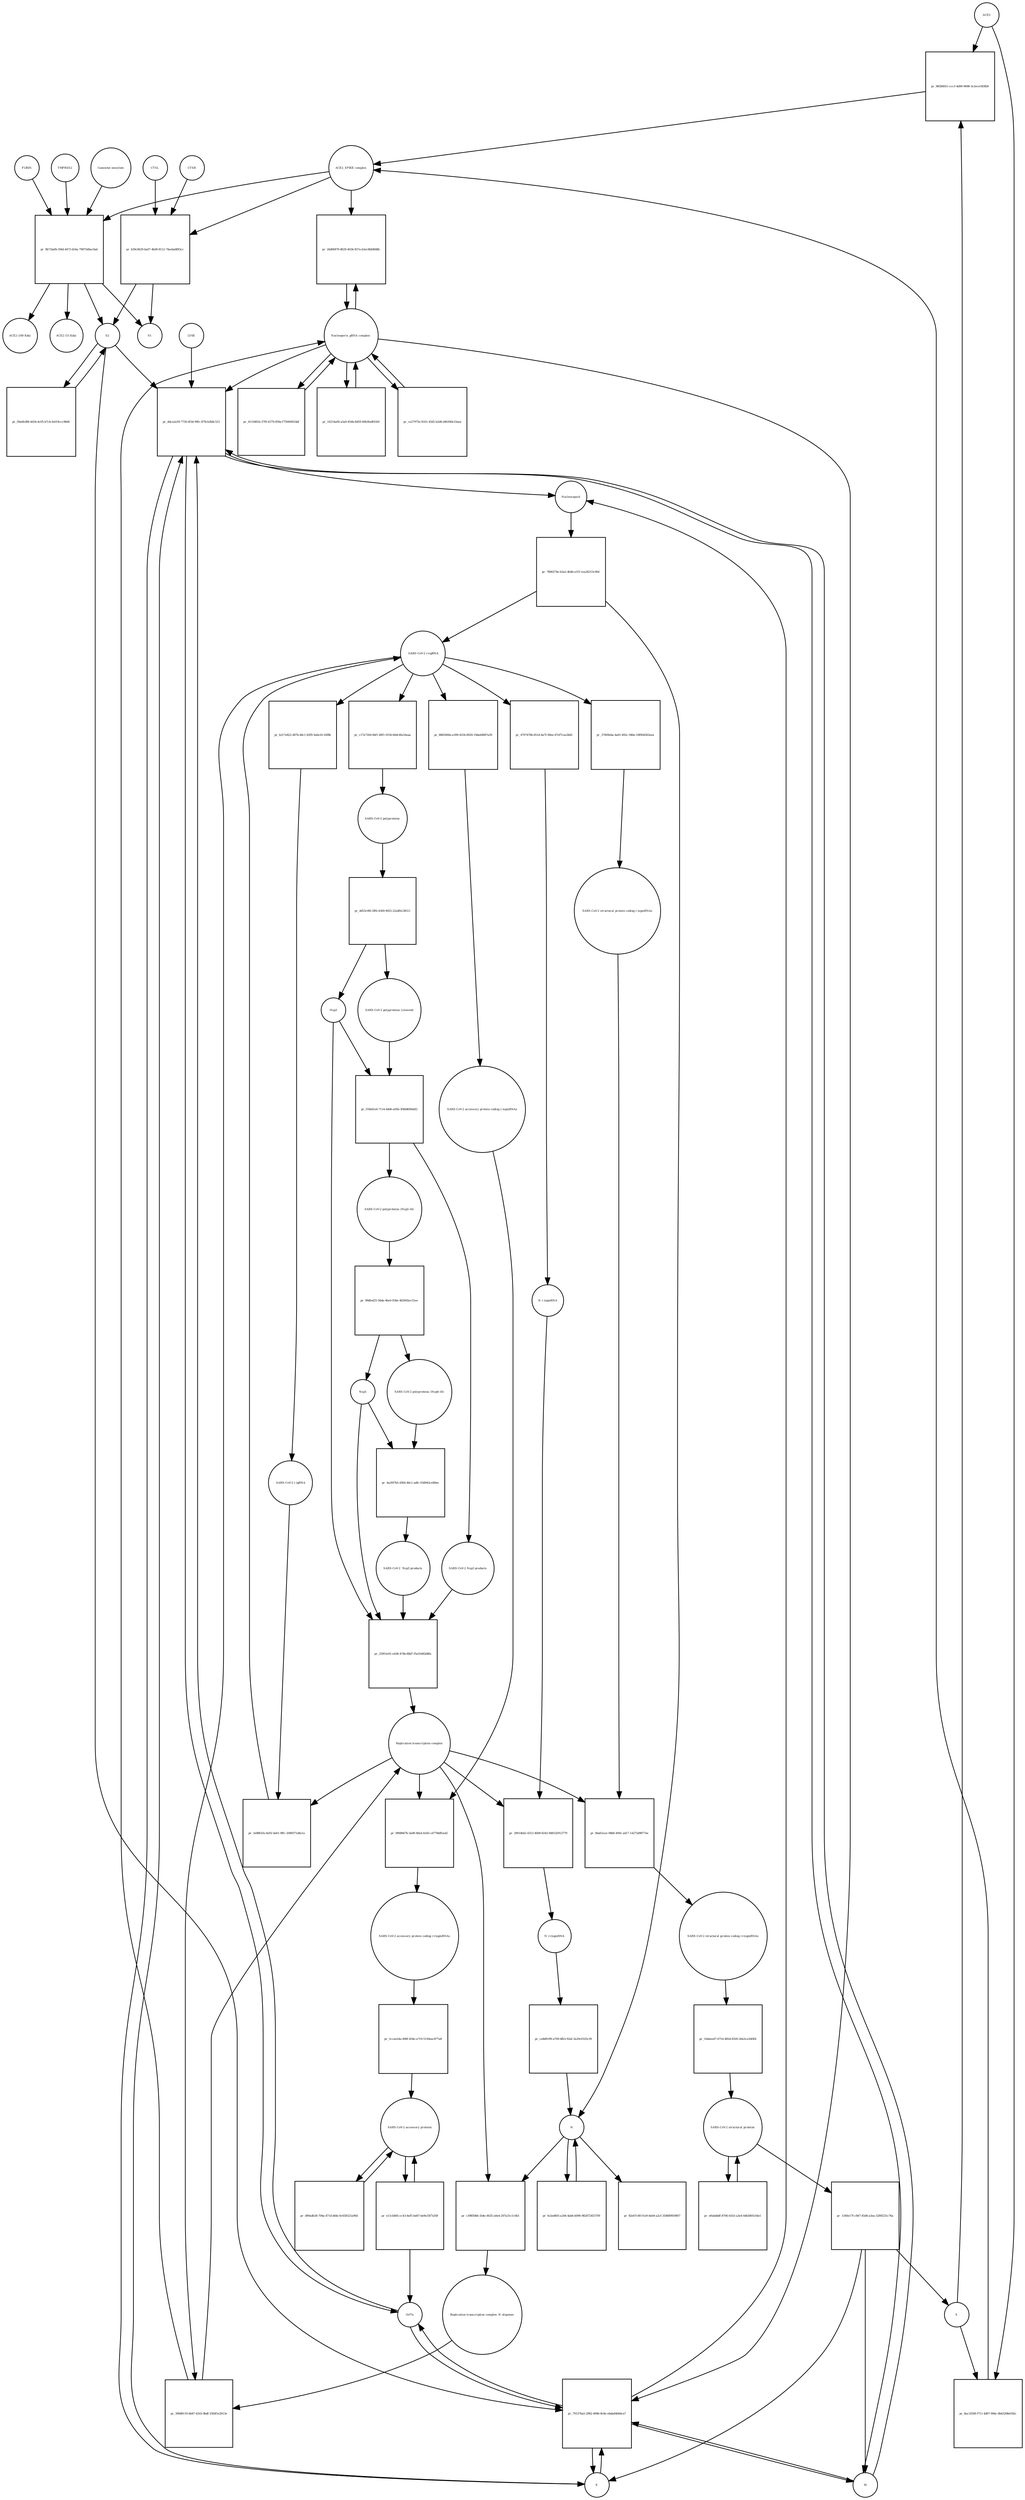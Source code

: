 strict digraph  {
ACE2 [annotation="", bipartite=0, cls=macromolecule, fontsize=4, label=ACE2, shape=circle];
"pr_98284921-ccc3-4d90-9698-3c2ece345fb8" [annotation="", bipartite=1, cls=process, fontsize=4, label="pr_98284921-ccc3-4d90-9698-3c2ece345fb8", shape=square];
"ACE2_SPIKE complex" [annotation="", bipartite=0, cls=complex, fontsize=4, label="ACE2_SPIKE complex", shape=circle];
S [annotation="", bipartite=0, cls="macromolecule multimer", fontsize=4, label=S, shape=circle];
"Nucleoporin_gRNA complex " [annotation="", bipartite=0, cls=complex, fontsize=4, label="Nucleoporin_gRNA complex ", shape=circle];
"pr_26d06879-8629-4034-837a-b2ec8bfd848b" [annotation="", bipartite=1, cls=process, fontsize=4, label="pr_26d06879-8629-4034-837a-b2ec8bfd848b", shape=square];
"pr_b39c6629-ba07-46d9-8112-74eeba8f83cc" [annotation="", bipartite=1, cls=process, fontsize=4, label="pr_b39c6629-ba07-46d9-8112-74eeba8f83cc", shape=square];
S2 [annotation="", bipartite=0, cls=macromolecule, fontsize=4, label=S2, shape=circle];
CTSB [annotation="", bipartite=0, cls=macromolecule, fontsize=4, label=CTSB, shape=circle];
CTSL [annotation="", bipartite=0, cls=macromolecule, fontsize=4, label=CTSL, shape=circle];
S1 [annotation="", bipartite=0, cls=macromolecule, fontsize=4, label=S1, shape=circle];
"pr_8ac3356f-f711-4d07-99dc-8b4320b6182c" [annotation="", bipartite=1, cls=process, fontsize=4, label="pr_8ac3356f-f711-4d07-99dc-8b4320b6182c", shape=square];
"pr_ddca2a59-7730-4f3d-99fc-879cb2b8c523" [annotation="", bipartite=1, cls=process, fontsize=4, label="pr_ddca2a59-7730-4f3d-99fc-879cb2b8c523", shape=square];
Nucleocapsid [annotation="", bipartite=0, cls=complex, fontsize=4, label=Nucleocapsid, shape=circle];
LY6E [annotation="", bipartite=0, cls=macromolecule, fontsize=4, label=LY6E, shape=circle];
Orf7a [annotation="", bipartite=0, cls=macromolecule, fontsize=4, label=Orf7a, shape=circle];
E [annotation="", bipartite=0, cls=macromolecule, fontsize=4, label=E, shape=circle];
M [annotation="", bipartite=0, cls=macromolecule, fontsize=4, label=M, shape=circle];
"pr_79137ba5-2982-4906-8c8e-ebda84b9dca7" [annotation="", bipartite=1, cls=process, fontsize=4, label="pr_79137ba5-2982-4906-8c8e-ebda84b9dca7", shape=square];
"pr_7806274e-b2a2-4b4b-a1f3-1ea26215c064" [annotation="", bipartite=1, cls=process, fontsize=4, label="pr_7806274e-b2a2-4b4b-a1f3-1ea26215c064", shape=square];
" SARS-CoV-2 (+)gRNA" [annotation="", bipartite=0, cls="nucleic acid feature", fontsize=4, label=" SARS-CoV-2 (+)gRNA", shape=circle];
N [annotation="", bipartite=0, cls="macromolecule multimer", fontsize=4, label=N, shape=circle];
"SARS-CoV-2 polyproteins" [annotation="", bipartite=0, cls=complex, fontsize=4, label="SARS-CoV-2 polyproteins", shape=circle];
"pr_dd53c0f6-5ff6-4369-9025-22a4fb138511" [annotation="", bipartite=1, cls=process, fontsize=4, label="pr_dd53c0f6-5ff6-4369-9025-22a4fb138511", shape=square];
"SARS-CoV-2 polyproteins (cleaved)" [annotation="", bipartite=0, cls=complex, fontsize=4, label="SARS-CoV-2 polyproteins (cleaved)", shape=circle];
Nsp3 [annotation="", bipartite=0, cls=macromolecule, fontsize=4, label=Nsp3, shape=circle];
"pr_4110481b-37f0-4379-859a-f75940f41bbf" [annotation="", bipartite=1, cls=process, fontsize=4, label="pr_4110481b-37f0-4379-859a-f75940f41bbf", shape=square];
"pr_16214a00-a5a0-454b-8d59-49b3fedf41b9" [annotation="", bipartite=1, cls=process, fontsize=4, label="pr_16214a00-a5a0-454b-8d59-49b3fedf41b9", shape=square];
"SARS-CoV-2 structural proteins" [annotation="", bipartite=0, cls=complex, fontsize=4, label="SARS-CoV-2 structural proteins", shape=circle];
"pr_1340e17f-c847-45d6-a3ea-32f6f231c76a" [annotation="", bipartite=1, cls=process, fontsize=4, label="pr_1340e17f-c847-45d6-a3ea-32f6f231c76a", shape=square];
"pr_82e67c80-f1e9-4eb9-a2cf-358689939f07" [annotation="", bipartite=1, cls=process, fontsize=4, label="pr_82e67c80-f1e9-4eb9-a2cf-358689939f07", shape=square];
"SARS-CoV-2 accessory proteins" [annotation="", bipartite=0, cls=complex, fontsize=4, label="SARS-CoV-2 accessory proteins", shape=circle];
"pr_d99adb38-704a-471d-bfde-0c658321a90d" [annotation="", bipartite=1, cls=process, fontsize=4, label="pr_d99adb38-704a-471d-bfde-0c658321a90d", shape=square];
"pr_e9abdddf-8706-41b5-a3e4-0db5805cfde1" [annotation="", bipartite=1, cls=process, fontsize=4, label="pr_e9abdddf-8706-41b5-a3e4-0db5805cfde1", shape=square];
"pr_fe2ed405-a244-4ab6-b090-982872455709" [annotation="", bipartite=1, cls=process, fontsize=4, label="pr_fe2ed405-a244-4ab6-b090-982872455709", shape=square];
"SARS-CoV-2 accessory protein coding (-)sgmRNAs" [annotation="", bipartite=0, cls=complex, fontsize=4, label="SARS-CoV-2 accessory protein coding (-)sgmRNAs", shape=circle];
"pr_0968667b-3a08-49a4-b545-cd776bffea42" [annotation="", bipartite=1, cls=process, fontsize=4, label="pr_0968667b-3a08-49a4-b545-cd776bffea42", shape=square];
"SARS-CoV-2 accessory protein coding (+)sgmRNAs" [annotation="", bipartite=0, cls=complex, fontsize=4, label="SARS-CoV-2 accessory protein coding (+)sgmRNAs", shape=circle];
"Replication transcription complex" [annotation="", bipartite=0, cls=complex, fontsize=4, label="Replication transcription complex", shape=circle];
"SARS-CoV-2 structural protein coding (-)sgmRNAs" [annotation="", bipartite=0, cls=complex, fontsize=4, label="SARS-CoV-2 structural protein coding (-)sgmRNAs", shape=circle];
"pr_6ba61ece-08b6-4941-ad17-14272d9877ee" [annotation="", bipartite=1, cls=process, fontsize=4, label="pr_6ba61ece-08b6-4941-ad17-14272d9877ee", shape=square];
"SARS-CoV-2 structural protein coding (+)sgmRNAs" [annotation="", bipartite=0, cls=complex, fontsize=4, label="SARS-CoV-2 structural protein coding (+)sgmRNAs", shape=circle];
"N (-)sgmRNA" [annotation="", bipartite=0, cls="nucleic acid feature", fontsize=4, label="N (-)sgmRNA", shape=circle];
"pr_29014b42-4313-40d9-8243-948332912779" [annotation="", bipartite=1, cls=process, fontsize=4, label="pr_29014b42-4313-40d9-8243-948332912779", shape=square];
"N (+)sgmRNA" [annotation="", bipartite=0, cls="nucleic acid feature", fontsize=4, label="N (+)sgmRNA", shape=circle];
"pr_ca8d9199-a709-4fb3-92af-2a29c0325c39" [annotation="", bipartite=1, cls=process, fontsize=4, label="pr_ca8d9199-a709-4fb3-92af-2a29c0325c39", shape=square];
"pr_1ccae24a-496f-454e-a719-5150eac877a8" [annotation="", bipartite=1, cls=process, fontsize=4, label="pr_1ccae24a-496f-454e-a719-5150eac877a8", shape=square];
"pr_1b4eee47-6714-485d-8320-26a5ca1bf4f4" [annotation="", bipartite=1, cls=process, fontsize=4, label="pr_1b4eee47-6714-485d-8320-26a5ca1bf4f4", shape=square];
"pr_ce27975e-8161-45d5-b2d6-d46300e33aee" [annotation="", bipartite=1, cls=process, fontsize=4, label="pr_ce27975e-8161-45d5-b2d6-d46300e33aee", shape=square];
"pr_e11cb845-cc43-4ef5-bd47-be9e35f7a50f" [annotation="", bipartite=1, cls=process, fontsize=4, label="pr_e11cb845-cc43-4ef5-bd47-be9e35f7a50f", shape=square];
"pr_9b71bafb-5f4d-4473-b54a-79875d0ac0ad" [annotation="", bipartite=1, cls=process, fontsize=4, label="pr_9b71bafb-5f4d-4473-b54a-79875d0ac0ad", shape=square];
FURIN [annotation="", bipartite=0, cls=macromolecule, fontsize=4, label=FURIN, shape=circle];
TMPRSS2 [annotation="", bipartite=0, cls=macromolecule, fontsize=4, label=TMPRSS2, shape=circle];
"Camostat mesylate" [annotation="urn_miriam_pubchem.compound_2536", bipartite=0, cls="simple chemical", fontsize=4, label="Camostat mesylate", shape=circle];
"ACE2 (100 Kda)" [annotation="", bipartite=0, cls=macromolecule, fontsize=4, label="ACE2 (100 Kda)", shape=circle];
"ACE2 (15 Kda)" [annotation="", bipartite=0, cls=macromolecule, fontsize=4, label="ACE2 (15 Kda)", shape=circle];
"pr_09a6b388-4d34-4c05-b7cb-fa019ccc9b66" [annotation="", bipartite=1, cls=process, fontsize=4, label="pr_09a6b388-4d34-4c05-b7cb-fa019ccc9b66", shape=square];
"pr_f16b41e4-7114-44d6-a95b-3f48d690ebf2" [annotation="", bipartite=1, cls=process, fontsize=4, label="pr_f16b41e4-7114-44d6-a95b-3f48d690ebf2", shape=square];
"SARS-CoV-2 Nsp3 products" [annotation="", bipartite=0, cls=complex, fontsize=4, label="SARS-CoV-2 Nsp3 products", shape=circle];
"SARS-CoV-2 polyproteins (Nsp5-16)" [annotation="", bipartite=0, cls=complex, fontsize=4, label="SARS-CoV-2 polyproteins (Nsp5-16)", shape=circle];
"pr_99dfa425-56da-46e0-936e-402692ec51ee" [annotation="", bipartite=1, cls=process, fontsize=4, label="pr_99dfa425-56da-46e0-936e-402692ec51ee", shape=square];
"SARS-CoV-2 polyproteins (Nsp6-16)" [annotation="", bipartite=0, cls=complex, fontsize=4, label="SARS-CoV-2 polyproteins (Nsp6-16)", shape=circle];
Nsp5 [annotation="", bipartite=0, cls=macromolecule, fontsize=4, label=Nsp5, shape=circle];
"pr_4a2f47b5-d364-4bc1-adfc-03d942ce80ee" [annotation="", bipartite=1, cls=process, fontsize=4, label="pr_4a2f47b5-d364-4bc1-adfc-03d942ce80ee", shape=square];
"SARS-CoV-2  Nsp5 products" [annotation="", bipartite=0, cls=complex, fontsize=4, label="SARS-CoV-2  Nsp5 products", shape=circle];
"pr_c17a71b9-0bf1-49f1-9156-66dc4fa16eaa" [annotation="", bipartite=1, cls=process, fontsize=4, label="pr_c17a71b9-0bf1-49f1-9156-66dc4fa16eaa", shape=square];
"pr_23951e01-e438-474b-88d7-f5a55482d8fa" [annotation="", bipartite=1, cls=process, fontsize=4, label="pr_23951e01-e438-474b-88d7-f5a55482d8fa", shape=square];
"Replication transcription complex_N oligomer" [annotation="", bipartite=0, cls=complex, fontsize=4, label="Replication transcription complex_N oligomer", shape=circle];
"pr_390d8119-6b47-4163-9bdf-25fdf1e2013e" [annotation="", bipartite=1, cls=process, fontsize=4, label="pr_390d8119-6b47-4163-9bdf-25fdf1e2013e", shape=square];
"pr_b217e822-487b-46c1-82f9-5a6e1fc16f8b" [annotation="", bipartite=1, cls=process, fontsize=4, label="pr_b217e822-487b-46c1-82f9-5a6e1fc16f8b", shape=square];
" SARS-CoV-2 (-)gRNA" [annotation="", bipartite=0, cls="nucleic acid feature", fontsize=4, label=" SARS-CoV-2 (-)gRNA", shape=circle];
"pr_4797478b-851d-4a7f-90ee-87ef7cea3b81" [annotation="", bipartite=1, cls=process, fontsize=4, label="pr_4797478b-851d-4a7f-90ee-87ef7cea3b81", shape=square];
"pr_37609eba-4a81-492c-94be-18f00d362eea" [annotation="", bipartite=1, cls=process, fontsize=4, label="pr_37609eba-4a81-492c-94be-18f00d362eea", shape=square];
"pr_8865000a-a399-4534-8920-19dab9087a39" [annotation="", bipartite=1, cls=process, fontsize=4, label="pr_8865000a-a399-4534-8920-19dab9087a39", shape=square];
"pr_3e8861fa-6e92-4e61-9ffc-2089371d4e1a" [annotation="", bipartite=1, cls=process, fontsize=4, label="pr_3e8861fa-6e92-4e61-9ffc-2089371d4e1a", shape=square];
"pr_c39850b6-1b4e-4635-a0e4-207a31c1c6b1" [annotation="", bipartite=1, cls=process, fontsize=4, label="pr_c39850b6-1b4e-4635-a0e4-207a31c1c6b1", shape=square];
ACE2 -> "pr_98284921-ccc3-4d90-9698-3c2ece345fb8"  [annotation="", interaction_type=consumption];
ACE2 -> "pr_8ac3356f-f711-4d07-99dc-8b4320b6182c"  [annotation="", interaction_type=consumption];
"pr_98284921-ccc3-4d90-9698-3c2ece345fb8" -> "ACE2_SPIKE complex"  [annotation="", interaction_type=production];
"ACE2_SPIKE complex" -> "pr_26d06879-8629-4034-837a-b2ec8bfd848b"  [annotation="urn_miriam_pubmed_32142651|urn_miriam_pubmed_32094589", interaction_type=stimulation];
"ACE2_SPIKE complex" -> "pr_b39c6629-ba07-46d9-8112-74eeba8f83cc"  [annotation="", interaction_type=consumption];
"ACE2_SPIKE complex" -> "pr_9b71bafb-5f4d-4473-b54a-79875d0ac0ad"  [annotation="", interaction_type=consumption];
S -> "pr_98284921-ccc3-4d90-9698-3c2ece345fb8"  [annotation="", interaction_type=consumption];
S -> "pr_8ac3356f-f711-4d07-99dc-8b4320b6182c"  [annotation="", interaction_type=consumption];
"Nucleoporin_gRNA complex " -> "pr_26d06879-8629-4034-837a-b2ec8bfd848b"  [annotation="", interaction_type=consumption];
"Nucleoporin_gRNA complex " -> "pr_ddca2a59-7730-4f3d-99fc-879cb2b8c523"  [annotation="", interaction_type=consumption];
"Nucleoporin_gRNA complex " -> "pr_79137ba5-2982-4906-8c8e-ebda84b9dca7"  [annotation="", interaction_type=consumption];
"Nucleoporin_gRNA complex " -> "pr_4110481b-37f0-4379-859a-f75940f41bbf"  [annotation="", interaction_type=consumption];
"Nucleoporin_gRNA complex " -> "pr_16214a00-a5a0-454b-8d59-49b3fedf41b9"  [annotation="", interaction_type=consumption];
"Nucleoporin_gRNA complex " -> "pr_ce27975e-8161-45d5-b2d6-d46300e33aee"  [annotation="", interaction_type=consumption];
"pr_26d06879-8629-4034-837a-b2ec8bfd848b" -> "Nucleoporin_gRNA complex "  [annotation="", interaction_type=production];
"pr_b39c6629-ba07-46d9-8112-74eeba8f83cc" -> S2  [annotation="", interaction_type=production];
"pr_b39c6629-ba07-46d9-8112-74eeba8f83cc" -> S1  [annotation="", interaction_type=production];
S2 -> "pr_ddca2a59-7730-4f3d-99fc-879cb2b8c523"  [annotation="urn_miriam_doi_10.1101%2F2020.03.05.979260|urn_miriam_doi_10.1101%2F2020.04.02.021469", interaction_type=stimulation];
S2 -> "pr_79137ba5-2982-4906-8c8e-ebda84b9dca7"  [annotation="", interaction_type=stimulation];
S2 -> "pr_09a6b388-4d34-4c05-b7cb-fa019ccc9b66"  [annotation="", interaction_type=consumption];
CTSB -> "pr_b39c6629-ba07-46d9-8112-74eeba8f83cc"  [annotation=urn_miriam_pubmed_32142651, interaction_type=catalysis];
CTSL -> "pr_b39c6629-ba07-46d9-8112-74eeba8f83cc"  [annotation=urn_miriam_pubmed_32142651, interaction_type=catalysis];
"pr_8ac3356f-f711-4d07-99dc-8b4320b6182c" -> "ACE2_SPIKE complex"  [annotation="", interaction_type=production];
"pr_ddca2a59-7730-4f3d-99fc-879cb2b8c523" -> Nucleocapsid  [annotation="", interaction_type=production];
"pr_ddca2a59-7730-4f3d-99fc-879cb2b8c523" -> Orf7a  [annotation="", interaction_type=production];
"pr_ddca2a59-7730-4f3d-99fc-879cb2b8c523" -> E  [annotation="", interaction_type=production];
"pr_ddca2a59-7730-4f3d-99fc-879cb2b8c523" -> M  [annotation="", interaction_type=production];
Nucleocapsid -> "pr_7806274e-b2a2-4b4b-a1f3-1ea26215c064"  [annotation="", interaction_type=consumption];
LY6E -> "pr_ddca2a59-7730-4f3d-99fc-879cb2b8c523"  [annotation="urn_miriam_doi_10.1101%2F2020.03.05.979260|urn_miriam_doi_10.1101%2F2020.04.02.021469", interaction_type=inhibition];
Orf7a -> "pr_ddca2a59-7730-4f3d-99fc-879cb2b8c523"  [annotation="", interaction_type=consumption];
Orf7a -> "pr_79137ba5-2982-4906-8c8e-ebda84b9dca7"  [annotation="", interaction_type=consumption];
E -> "pr_ddca2a59-7730-4f3d-99fc-879cb2b8c523"  [annotation="", interaction_type=consumption];
E -> "pr_79137ba5-2982-4906-8c8e-ebda84b9dca7"  [annotation="", interaction_type=consumption];
M -> "pr_ddca2a59-7730-4f3d-99fc-879cb2b8c523"  [annotation="", interaction_type=consumption];
M -> "pr_79137ba5-2982-4906-8c8e-ebda84b9dca7"  [annotation="", interaction_type=consumption];
"pr_79137ba5-2982-4906-8c8e-ebda84b9dca7" -> Nucleocapsid  [annotation="", interaction_type=production];
"pr_79137ba5-2982-4906-8c8e-ebda84b9dca7" -> E  [annotation="", interaction_type=production];
"pr_79137ba5-2982-4906-8c8e-ebda84b9dca7" -> M  [annotation="", interaction_type=production];
"pr_79137ba5-2982-4906-8c8e-ebda84b9dca7" -> Orf7a  [annotation="", interaction_type=production];
"pr_7806274e-b2a2-4b4b-a1f3-1ea26215c064" -> " SARS-CoV-2 (+)gRNA"  [annotation="", interaction_type=production];
"pr_7806274e-b2a2-4b4b-a1f3-1ea26215c064" -> N  [annotation="", interaction_type=production];
" SARS-CoV-2 (+)gRNA" -> "pr_c17a71b9-0bf1-49f1-9156-66dc4fa16eaa"  [annotation="", interaction_type=consumption];
" SARS-CoV-2 (+)gRNA" -> "pr_390d8119-6b47-4163-9bdf-25fdf1e2013e"  [annotation="", interaction_type=consumption];
" SARS-CoV-2 (+)gRNA" -> "pr_b217e822-487b-46c1-82f9-5a6e1fc16f8b"  [annotation="", interaction_type=consumption];
" SARS-CoV-2 (+)gRNA" -> "pr_4797478b-851d-4a7f-90ee-87ef7cea3b81"  [annotation="", interaction_type=consumption];
" SARS-CoV-2 (+)gRNA" -> "pr_37609eba-4a81-492c-94be-18f00d362eea"  [annotation="", interaction_type=consumption];
" SARS-CoV-2 (+)gRNA" -> "pr_8865000a-a399-4534-8920-19dab9087a39"  [annotation="", interaction_type=consumption];
N -> "pr_82e67c80-f1e9-4eb9-a2cf-358689939f07"  [annotation="", interaction_type=consumption];
N -> "pr_fe2ed405-a244-4ab6-b090-982872455709"  [annotation="", interaction_type=consumption];
N -> "pr_c39850b6-1b4e-4635-a0e4-207a31c1c6b1"  [annotation="", interaction_type=consumption];
"SARS-CoV-2 polyproteins" -> "pr_dd53c0f6-5ff6-4369-9025-22a4fb138511"  [annotation=urn_miriam_pubmed_31226023, interaction_type=catalysis];
"pr_dd53c0f6-5ff6-4369-9025-22a4fb138511" -> "SARS-CoV-2 polyproteins (cleaved)"  [annotation="", interaction_type=production];
"pr_dd53c0f6-5ff6-4369-9025-22a4fb138511" -> Nsp3  [annotation="", interaction_type=production];
"SARS-CoV-2 polyproteins (cleaved)" -> "pr_f16b41e4-7114-44d6-a95b-3f48d690ebf2"  [annotation="", interaction_type=consumption];
Nsp3 -> "pr_f16b41e4-7114-44d6-a95b-3f48d690ebf2"  [annotation="", interaction_type=catalysis];
Nsp3 -> "pr_23951e01-e438-474b-88d7-f5a55482d8fa"  [annotation="", interaction_type=consumption];
"pr_4110481b-37f0-4379-859a-f75940f41bbf" -> "Nucleoporin_gRNA complex "  [annotation="", interaction_type=production];
"pr_16214a00-a5a0-454b-8d59-49b3fedf41b9" -> "Nucleoporin_gRNA complex "  [annotation="", interaction_type=production];
"SARS-CoV-2 structural proteins" -> "pr_1340e17f-c847-45d6-a3ea-32f6f231c76a"  [annotation="", interaction_type=consumption];
"SARS-CoV-2 structural proteins" -> "pr_e9abdddf-8706-41b5-a3e4-0db5805cfde1"  [annotation="", interaction_type=consumption];
"pr_1340e17f-c847-45d6-a3ea-32f6f231c76a" -> M  [annotation="", interaction_type=production];
"pr_1340e17f-c847-45d6-a3ea-32f6f231c76a" -> E  [annotation="", interaction_type=production];
"pr_1340e17f-c847-45d6-a3ea-32f6f231c76a" -> S  [annotation="", interaction_type=production];
"SARS-CoV-2 accessory proteins" -> "pr_d99adb38-704a-471d-bfde-0c658321a90d"  [annotation="", interaction_type=consumption];
"SARS-CoV-2 accessory proteins" -> "pr_e11cb845-cc43-4ef5-bd47-be9e35f7a50f"  [annotation="", interaction_type=consumption];
"pr_d99adb38-704a-471d-bfde-0c658321a90d" -> "SARS-CoV-2 accessory proteins"  [annotation="", interaction_type=production];
"pr_e9abdddf-8706-41b5-a3e4-0db5805cfde1" -> "SARS-CoV-2 structural proteins"  [annotation="", interaction_type=production];
"pr_fe2ed405-a244-4ab6-b090-982872455709" -> N  [annotation="", interaction_type=production];
"SARS-CoV-2 accessory protein coding (-)sgmRNAs" -> "pr_0968667b-3a08-49a4-b545-cd776bffea42"  [annotation="", interaction_type=consumption];
"pr_0968667b-3a08-49a4-b545-cd776bffea42" -> "SARS-CoV-2 accessory protein coding (+)sgmRNAs"  [annotation="", interaction_type=production];
"SARS-CoV-2 accessory protein coding (+)sgmRNAs" -> "pr_1ccae24a-496f-454e-a719-5150eac877a8"  [annotation="", interaction_type=consumption];
"Replication transcription complex" -> "pr_0968667b-3a08-49a4-b545-cd776bffea42"  [annotation="", interaction_type="necessary stimulation"];
"Replication transcription complex" -> "pr_6ba61ece-08b6-4941-ad17-14272d9877ee"  [annotation="", interaction_type="necessary stimulation"];
"Replication transcription complex" -> "pr_29014b42-4313-40d9-8243-948332912779"  [annotation="", interaction_type="necessary stimulation"];
"Replication transcription complex" -> "pr_3e8861fa-6e92-4e61-9ffc-2089371d4e1a"  [annotation="", interaction_type="necessary stimulation"];
"Replication transcription complex" -> "pr_c39850b6-1b4e-4635-a0e4-207a31c1c6b1"  [annotation="", interaction_type=consumption];
"SARS-CoV-2 structural protein coding (-)sgmRNAs" -> "pr_6ba61ece-08b6-4941-ad17-14272d9877ee"  [annotation="", interaction_type=consumption];
"pr_6ba61ece-08b6-4941-ad17-14272d9877ee" -> "SARS-CoV-2 structural protein coding (+)sgmRNAs"  [annotation="", interaction_type=production];
"SARS-CoV-2 structural protein coding (+)sgmRNAs" -> "pr_1b4eee47-6714-485d-8320-26a5ca1bf4f4"  [annotation="", interaction_type=consumption];
"N (-)sgmRNA" -> "pr_29014b42-4313-40d9-8243-948332912779"  [annotation="", interaction_type=consumption];
"pr_29014b42-4313-40d9-8243-948332912779" -> "N (+)sgmRNA"  [annotation="", interaction_type=production];
"N (+)sgmRNA" -> "pr_ca8d9199-a709-4fb3-92af-2a29c0325c39"  [annotation="", interaction_type=consumption];
"pr_ca8d9199-a709-4fb3-92af-2a29c0325c39" -> N  [annotation="", interaction_type=production];
"pr_1ccae24a-496f-454e-a719-5150eac877a8" -> "SARS-CoV-2 accessory proteins"  [annotation="", interaction_type=production];
"pr_1b4eee47-6714-485d-8320-26a5ca1bf4f4" -> "SARS-CoV-2 structural proteins"  [annotation="", interaction_type=production];
"pr_ce27975e-8161-45d5-b2d6-d46300e33aee" -> "Nucleoporin_gRNA complex "  [annotation="", interaction_type=production];
"pr_e11cb845-cc43-4ef5-bd47-be9e35f7a50f" -> "SARS-CoV-2 accessory proteins"  [annotation="", interaction_type=production];
"pr_e11cb845-cc43-4ef5-bd47-be9e35f7a50f" -> Orf7a  [annotation="", interaction_type=production];
"pr_9b71bafb-5f4d-4473-b54a-79875d0ac0ad" -> S2  [annotation="", interaction_type=production];
"pr_9b71bafb-5f4d-4473-b54a-79875d0ac0ad" -> "ACE2 (100 Kda)"  [annotation="", interaction_type=production];
"pr_9b71bafb-5f4d-4473-b54a-79875d0ac0ad" -> S1  [annotation="", interaction_type=production];
"pr_9b71bafb-5f4d-4473-b54a-79875d0ac0ad" -> "ACE2 (15 Kda)"  [annotation="", interaction_type=production];
FURIN -> "pr_9b71bafb-5f4d-4473-b54a-79875d0ac0ad"  [annotation="", interaction_type=catalysis];
TMPRSS2 -> "pr_9b71bafb-5f4d-4473-b54a-79875d0ac0ad"  [annotation="", interaction_type=catalysis];
"Camostat mesylate" -> "pr_9b71bafb-5f4d-4473-b54a-79875d0ac0ad"  [annotation="", interaction_type=inhibition];
"pr_09a6b388-4d34-4c05-b7cb-fa019ccc9b66" -> S2  [annotation="", interaction_type=production];
"pr_f16b41e4-7114-44d6-a95b-3f48d690ebf2" -> "SARS-CoV-2 Nsp3 products"  [annotation="", interaction_type=production];
"pr_f16b41e4-7114-44d6-a95b-3f48d690ebf2" -> "SARS-CoV-2 polyproteins (Nsp5-16)"  [annotation="", interaction_type=production];
"SARS-CoV-2 Nsp3 products" -> "pr_23951e01-e438-474b-88d7-f5a55482d8fa"  [annotation="", interaction_type=consumption];
"SARS-CoV-2 polyproteins (Nsp5-16)" -> "pr_99dfa425-56da-46e0-936e-402692ec51ee"  [annotation="", interaction_type=catalysis];
"pr_99dfa425-56da-46e0-936e-402692ec51ee" -> "SARS-CoV-2 polyproteins (Nsp6-16)"  [annotation="", interaction_type=production];
"pr_99dfa425-56da-46e0-936e-402692ec51ee" -> Nsp5  [annotation="", interaction_type=production];
"SARS-CoV-2 polyproteins (Nsp6-16)" -> "pr_4a2f47b5-d364-4bc1-adfc-03d942ce80ee"  [annotation="", interaction_type=consumption];
Nsp5 -> "pr_4a2f47b5-d364-4bc1-adfc-03d942ce80ee"  [annotation="", interaction_type=catalysis];
Nsp5 -> "pr_23951e01-e438-474b-88d7-f5a55482d8fa"  [annotation="", interaction_type=consumption];
"pr_4a2f47b5-d364-4bc1-adfc-03d942ce80ee" -> "SARS-CoV-2  Nsp5 products"  [annotation="", interaction_type=production];
"SARS-CoV-2  Nsp5 products" -> "pr_23951e01-e438-474b-88d7-f5a55482d8fa"  [annotation="", interaction_type=consumption];
"pr_c17a71b9-0bf1-49f1-9156-66dc4fa16eaa" -> "SARS-CoV-2 polyproteins"  [annotation="", interaction_type=production];
"pr_23951e01-e438-474b-88d7-f5a55482d8fa" -> "Replication transcription complex"  [annotation="", interaction_type=production];
"Replication transcription complex_N oligomer" -> "pr_390d8119-6b47-4163-9bdf-25fdf1e2013e"  [annotation="", interaction_type=consumption];
"pr_390d8119-6b47-4163-9bdf-25fdf1e2013e" -> "Nucleoporin_gRNA complex "  [annotation="", interaction_type=production];
"pr_390d8119-6b47-4163-9bdf-25fdf1e2013e" -> "Replication transcription complex"  [annotation="", interaction_type=production];
"pr_b217e822-487b-46c1-82f9-5a6e1fc16f8b" -> " SARS-CoV-2 (-)gRNA"  [annotation="", interaction_type=production];
" SARS-CoV-2 (-)gRNA" -> "pr_3e8861fa-6e92-4e61-9ffc-2089371d4e1a"  [annotation="", interaction_type=consumption];
"pr_4797478b-851d-4a7f-90ee-87ef7cea3b81" -> "N (-)sgmRNA"  [annotation="", interaction_type=production];
"pr_37609eba-4a81-492c-94be-18f00d362eea" -> "SARS-CoV-2 structural protein coding (-)sgmRNAs"  [annotation="", interaction_type=production];
"pr_8865000a-a399-4534-8920-19dab9087a39" -> "SARS-CoV-2 accessory protein coding (-)sgmRNAs"  [annotation="", interaction_type=production];
"pr_3e8861fa-6e92-4e61-9ffc-2089371d4e1a" -> " SARS-CoV-2 (+)gRNA"  [annotation="", interaction_type=production];
"pr_c39850b6-1b4e-4635-a0e4-207a31c1c6b1" -> "Replication transcription complex_N oligomer"  [annotation="", interaction_type=production];
}
